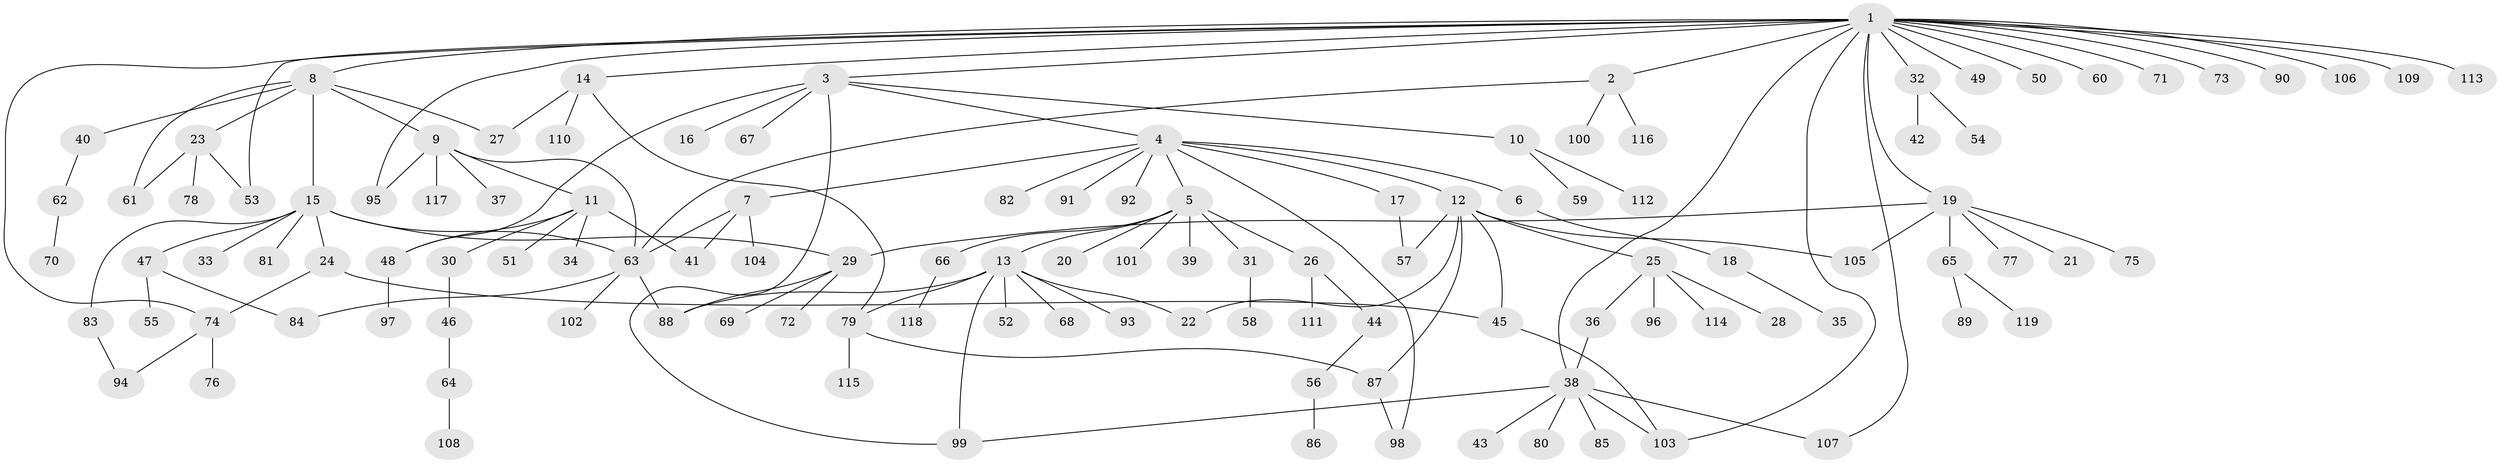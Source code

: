 // coarse degree distribution, {9: 0.020833333333333332, 2: 0.2916666666666667, 5: 0.125, 6: 0.041666666666666664, 3: 0.16666666666666666, 4: 0.125, 7: 0.020833333333333332, 1: 0.20833333333333334}
// Generated by graph-tools (version 1.1) at 2025/50/03/04/25 22:50:17]
// undirected, 119 vertices, 146 edges
graph export_dot {
  node [color=gray90,style=filled];
  1;
  2;
  3;
  4;
  5;
  6;
  7;
  8;
  9;
  10;
  11;
  12;
  13;
  14;
  15;
  16;
  17;
  18;
  19;
  20;
  21;
  22;
  23;
  24;
  25;
  26;
  27;
  28;
  29;
  30;
  31;
  32;
  33;
  34;
  35;
  36;
  37;
  38;
  39;
  40;
  41;
  42;
  43;
  44;
  45;
  46;
  47;
  48;
  49;
  50;
  51;
  52;
  53;
  54;
  55;
  56;
  57;
  58;
  59;
  60;
  61;
  62;
  63;
  64;
  65;
  66;
  67;
  68;
  69;
  70;
  71;
  72;
  73;
  74;
  75;
  76;
  77;
  78;
  79;
  80;
  81;
  82;
  83;
  84;
  85;
  86;
  87;
  88;
  89;
  90;
  91;
  92;
  93;
  94;
  95;
  96;
  97;
  98;
  99;
  100;
  101;
  102;
  103;
  104;
  105;
  106;
  107;
  108;
  109;
  110;
  111;
  112;
  113;
  114;
  115;
  116;
  117;
  118;
  119;
  1 -- 2;
  1 -- 3;
  1 -- 8;
  1 -- 14;
  1 -- 19;
  1 -- 32;
  1 -- 38;
  1 -- 49;
  1 -- 50;
  1 -- 53;
  1 -- 60;
  1 -- 71;
  1 -- 73;
  1 -- 74;
  1 -- 90;
  1 -- 95;
  1 -- 103;
  1 -- 106;
  1 -- 107;
  1 -- 109;
  1 -- 113;
  2 -- 63;
  2 -- 100;
  2 -- 116;
  3 -- 4;
  3 -- 10;
  3 -- 16;
  3 -- 48;
  3 -- 67;
  3 -- 99;
  4 -- 5;
  4 -- 6;
  4 -- 7;
  4 -- 12;
  4 -- 17;
  4 -- 82;
  4 -- 91;
  4 -- 92;
  4 -- 98;
  5 -- 13;
  5 -- 20;
  5 -- 26;
  5 -- 31;
  5 -- 39;
  5 -- 66;
  5 -- 101;
  6 -- 18;
  7 -- 41;
  7 -- 63;
  7 -- 104;
  8 -- 9;
  8 -- 15;
  8 -- 23;
  8 -- 27;
  8 -- 40;
  8 -- 61;
  9 -- 11;
  9 -- 37;
  9 -- 63;
  9 -- 95;
  9 -- 117;
  10 -- 59;
  10 -- 112;
  11 -- 30;
  11 -- 34;
  11 -- 41;
  11 -- 48;
  11 -- 51;
  12 -- 22;
  12 -- 25;
  12 -- 45;
  12 -- 57;
  12 -- 87;
  12 -- 105;
  13 -- 22;
  13 -- 52;
  13 -- 68;
  13 -- 79;
  13 -- 88;
  13 -- 93;
  13 -- 99;
  14 -- 27;
  14 -- 79;
  14 -- 110;
  15 -- 24;
  15 -- 29;
  15 -- 33;
  15 -- 47;
  15 -- 63;
  15 -- 81;
  15 -- 83;
  17 -- 57;
  18 -- 35;
  19 -- 21;
  19 -- 29;
  19 -- 65;
  19 -- 75;
  19 -- 77;
  19 -- 105;
  23 -- 53;
  23 -- 61;
  23 -- 78;
  24 -- 45;
  24 -- 74;
  25 -- 28;
  25 -- 36;
  25 -- 96;
  25 -- 114;
  26 -- 44;
  26 -- 111;
  29 -- 69;
  29 -- 72;
  29 -- 88;
  30 -- 46;
  31 -- 58;
  32 -- 42;
  32 -- 54;
  36 -- 38;
  38 -- 43;
  38 -- 80;
  38 -- 85;
  38 -- 99;
  38 -- 103;
  38 -- 107;
  40 -- 62;
  44 -- 56;
  45 -- 103;
  46 -- 64;
  47 -- 55;
  47 -- 84;
  48 -- 97;
  56 -- 86;
  62 -- 70;
  63 -- 84;
  63 -- 88;
  63 -- 102;
  64 -- 108;
  65 -- 89;
  65 -- 119;
  66 -- 118;
  74 -- 76;
  74 -- 94;
  79 -- 87;
  79 -- 115;
  83 -- 94;
  87 -- 98;
}
